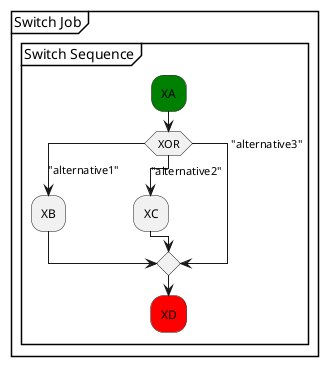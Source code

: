 @startuml
partition "Switch Job" {

group "Switch Sequence"

  #green:XA;
        switch (XOR)
        case ("alternative1")
          :XB;
        case ("alternative2")
          :XC;
        case ("alternative3")
        endswitch

    #red:XD;

end group
}
@enduml